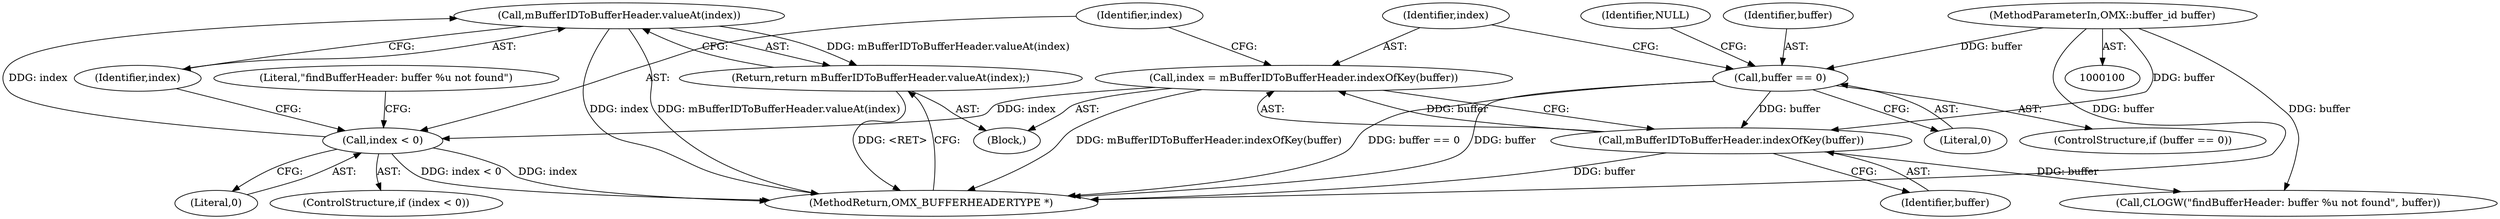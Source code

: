 digraph "1_Android_b351eabb428c7ca85a34513c64601f437923d576_6@del" {
"1000127" [label="(Call,mBufferIDToBufferHeader.valueAt(index))"];
"1000117" [label="(Call,index < 0)"];
"1000112" [label="(Call,index = mBufferIDToBufferHeader.indexOfKey(buffer))"];
"1000114" [label="(Call,mBufferIDToBufferHeader.indexOfKey(buffer))"];
"1000104" [label="(Call,buffer == 0)"];
"1000101" [label="(MethodParameterIn,OMX::buffer_id buffer)"];
"1000126" [label="(Return,return mBufferIDToBufferHeader.valueAt(index);)"];
"1000105" [label="(Identifier,buffer)"];
"1000127" [label="(Call,mBufferIDToBufferHeader.valueAt(index))"];
"1000126" [label="(Return,return mBufferIDToBufferHeader.valueAt(index);)"];
"1000103" [label="(ControlStructure,if (buffer == 0))"];
"1000104" [label="(Call,buffer == 0)"];
"1000113" [label="(Identifier,index)"];
"1000129" [label="(MethodReturn,OMX_BUFFERHEADERTYPE *)"];
"1000116" [label="(ControlStructure,if (index < 0))"];
"1000115" [label="(Identifier,buffer)"];
"1000117" [label="(Call,index < 0)"];
"1000106" [label="(Literal,0)"];
"1000119" [label="(Literal,0)"];
"1000122" [label="(Literal,\"findBufferHeader: buffer %u not found\")"];
"1000121" [label="(Call,CLOGW(\"findBufferHeader: buffer %u not found\", buffer))"];
"1000101" [label="(MethodParameterIn,OMX::buffer_id buffer)"];
"1000102" [label="(Block,)"];
"1000118" [label="(Identifier,index)"];
"1000114" [label="(Call,mBufferIDToBufferHeader.indexOfKey(buffer))"];
"1000128" [label="(Identifier,index)"];
"1000109" [label="(Identifier,NULL)"];
"1000112" [label="(Call,index = mBufferIDToBufferHeader.indexOfKey(buffer))"];
"1000127" -> "1000126"  [label="AST: "];
"1000127" -> "1000128"  [label="CFG: "];
"1000128" -> "1000127"  [label="AST: "];
"1000126" -> "1000127"  [label="CFG: "];
"1000127" -> "1000129"  [label="DDG: mBufferIDToBufferHeader.valueAt(index)"];
"1000127" -> "1000129"  [label="DDG: index"];
"1000127" -> "1000126"  [label="DDG: mBufferIDToBufferHeader.valueAt(index)"];
"1000117" -> "1000127"  [label="DDG: index"];
"1000117" -> "1000116"  [label="AST: "];
"1000117" -> "1000119"  [label="CFG: "];
"1000118" -> "1000117"  [label="AST: "];
"1000119" -> "1000117"  [label="AST: "];
"1000122" -> "1000117"  [label="CFG: "];
"1000128" -> "1000117"  [label="CFG: "];
"1000117" -> "1000129"  [label="DDG: index < 0"];
"1000117" -> "1000129"  [label="DDG: index"];
"1000112" -> "1000117"  [label="DDG: index"];
"1000112" -> "1000102"  [label="AST: "];
"1000112" -> "1000114"  [label="CFG: "];
"1000113" -> "1000112"  [label="AST: "];
"1000114" -> "1000112"  [label="AST: "];
"1000118" -> "1000112"  [label="CFG: "];
"1000112" -> "1000129"  [label="DDG: mBufferIDToBufferHeader.indexOfKey(buffer)"];
"1000114" -> "1000112"  [label="DDG: buffer"];
"1000114" -> "1000115"  [label="CFG: "];
"1000115" -> "1000114"  [label="AST: "];
"1000114" -> "1000129"  [label="DDG: buffer"];
"1000104" -> "1000114"  [label="DDG: buffer"];
"1000101" -> "1000114"  [label="DDG: buffer"];
"1000114" -> "1000121"  [label="DDG: buffer"];
"1000104" -> "1000103"  [label="AST: "];
"1000104" -> "1000106"  [label="CFG: "];
"1000105" -> "1000104"  [label="AST: "];
"1000106" -> "1000104"  [label="AST: "];
"1000109" -> "1000104"  [label="CFG: "];
"1000113" -> "1000104"  [label="CFG: "];
"1000104" -> "1000129"  [label="DDG: buffer == 0"];
"1000104" -> "1000129"  [label="DDG: buffer"];
"1000101" -> "1000104"  [label="DDG: buffer"];
"1000101" -> "1000100"  [label="AST: "];
"1000101" -> "1000129"  [label="DDG: buffer"];
"1000101" -> "1000121"  [label="DDG: buffer"];
"1000126" -> "1000102"  [label="AST: "];
"1000129" -> "1000126"  [label="CFG: "];
"1000126" -> "1000129"  [label="DDG: <RET>"];
}
